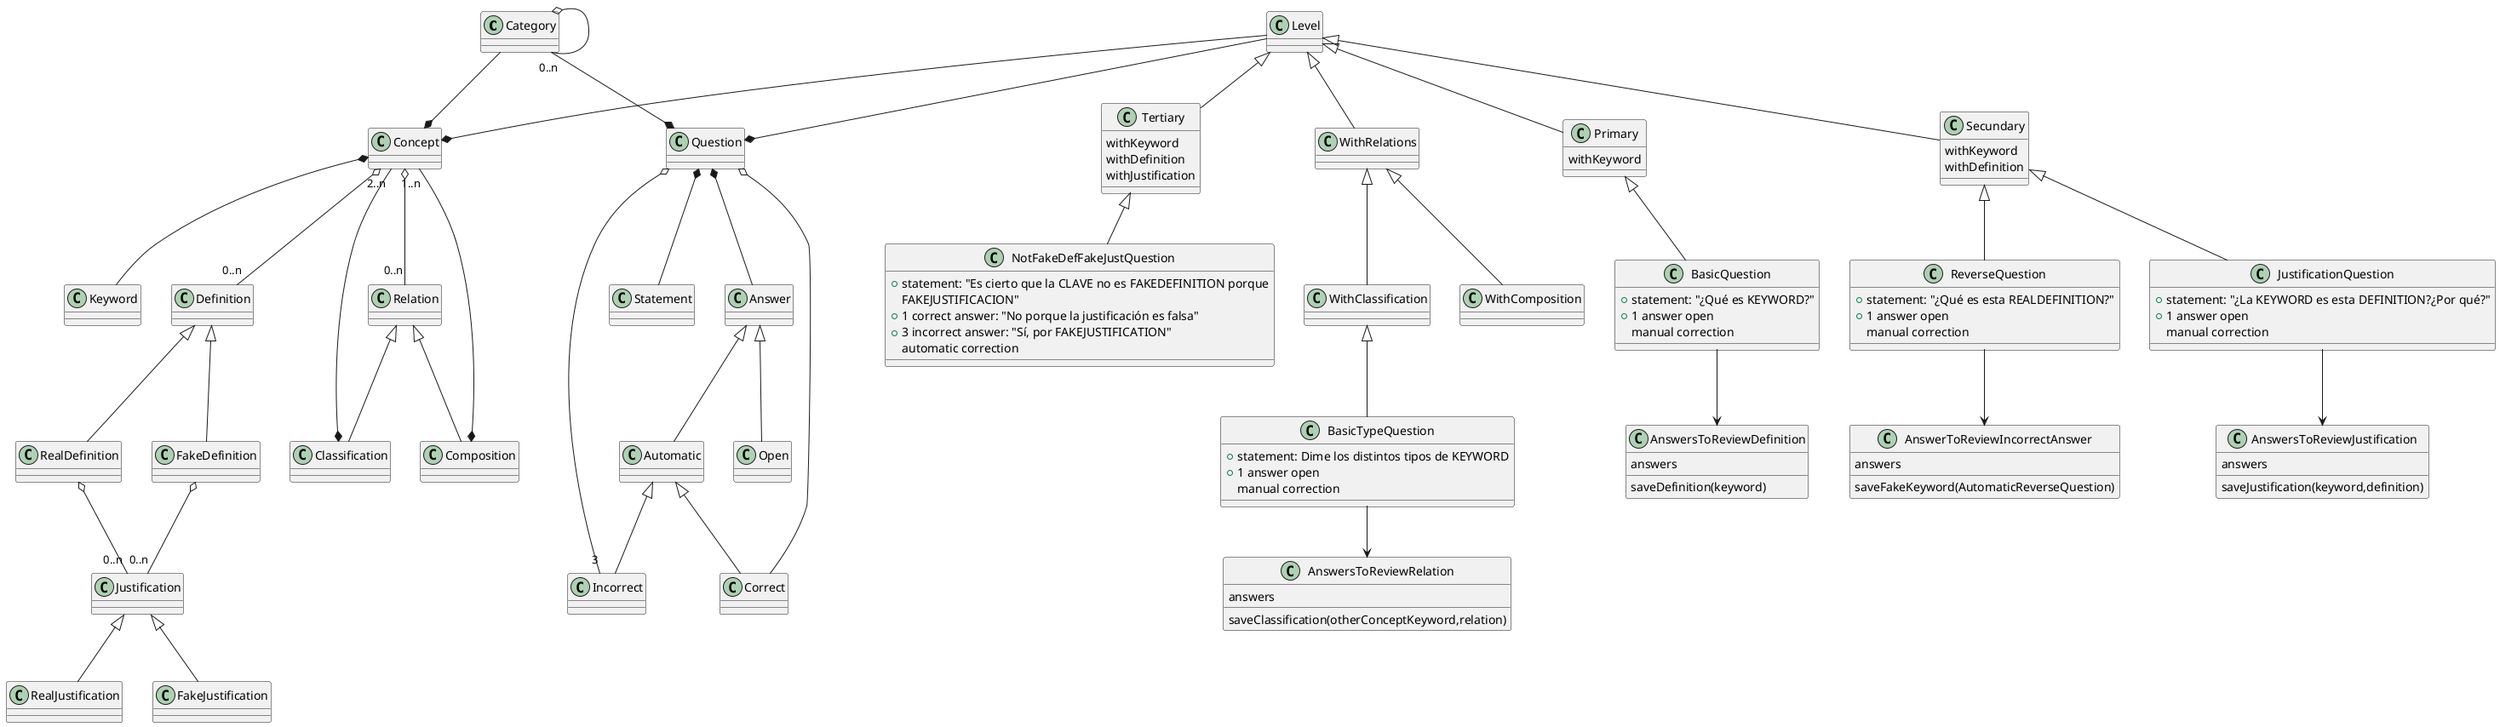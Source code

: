 @startuml ConceptDomainDetail

class Category 

class Concept

class Keyword

class Definition

class RealDefinition

class FakeDefinition

class Justification

class RealJustification

class FakeJustification

class Relation

class Classification

class Composition

class Level

class Primary {
    withKeyword
}

class Secundary {
    withKeyword
    withDefinition
}

class Tertiary {
    withKeyword
    withDefinition
    withJustification
}

class WithRelations

class BasicQuestion {
    + statement: "¿Qué es KEYWORD?"
    + 1 answer open
   manual correction
}

class ReverseQuestion {
    +statement: "¿Qué es esta REALDEFINITION?"
    + 1 answer open
    manual correction 
}

class JustificationQuestion {
    +statement: "¿La KEYWORD es esta DEFINITION?¿Por qué?"
    + 1 answer open
    manual correction 
}

class NotFakeDefFakeJustQuestion {
    +statement: "Es cierto que la CLAVE no es FAKEDEFINITION porque
FAKEJUSTIFICACION"
    + 1 correct answer: "No porque la justificación es falsa"
    + 3 incorrect answer: "Sí, por FAKEJUSTIFICATION"
    automatic correction
}

class BasicTypeQuestion  {
    +statement: Dime los distintos tipos de KEYWORD
    + 1 answer open
    manual correction 
}

class Question 

class Statement

class Answer 

class Correct

class Incorrect

class AnswersToReviewDefinition {
    answers
    saveDefinition(keyword)
}

class AnswersToReviewJustification {
    answers
    saveJustification(keyword,definition)
}

class AnswerToReviewIncorrectAnswer {
    answers
    saveFakeKeyword(AutomaticReverseQuestion)
}

class AnswersToReviewRelation {
    answers
    saveClassification(otherConceptKeyword,relation)
}
Category o--"0..n" Category

Category --* Concept
Concept *-- Keyword
Concept o--"0..n" Definition
Definition <|-- RealDefinition
Definition <|-- FakeDefinition

RealDefinition o-- "0..n" Justification
FakeDefinition o-- "0..n" Justification

Justification <|-- RealJustification
Justification <|-- FakeJustification

Concept o-- "0..n" Relation
Relation <|-- Classification
Relation <|-- Composition
Classification *-- "2..n" Concept
Composition *-- "1..n" Concept

Category --* Question

Level <|-- Primary
Level <|-- Secundary
Level <|-- Tertiary
Level <|-- WithRelations
  WithRelations <|-- WithComposition
  WithRelations <|-- WithClassification
 'WithRelations <|-- WithAsociation
 'WithRelations <|-- WithUse
Primary <|-- BasicQuestion
 'Primary <.. Keyword
 'BasicQuestion --|> Open
 BasicQuestion --> AnswersToReviewDefinition
 'AnswersToReview --> RealDefinition
 'AnswersToReview --> FakeDefinition
Secundary <|-- ReverseQuestion
ReverseQuestion --> AnswerToReviewIncorrectAnswer 
 'Secundary <.. Keyword
 'Secundary <.. Definition
 ' ReverseQuestion --|> Open
 ' ReverseQuestion --> Relation
 Secundary <|-- JustificationQuestion
  JustificationQuestion --> AnswersToReviewJustification
 ' AdvancedQuestion --> Justification
 
 'Tertiary <.. Keyword
 'Tertiary <.. Definition
 'Tertiary <.. Justification
    Tertiary <|-- NotFakeDefFakeJustQuestion

WithClassification <|-- BasicTypeQuestion
BasicTypeQuestion --> AnswersToReviewRelation

'Type --* Question
Answer <|-- Open
Answer <|-- Automatic

Level --* Concept
Level --* Question
Question *--  Statement
Question o--"3" Incorrect
Question o-- Correct
Question *-- Answer
Automatic <|-- Correct
Automatic <|-- Incorrect

 









